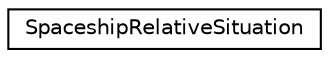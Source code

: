 digraph "Graphical Class Hierarchy"
{
  edge [fontname="Helvetica",fontsize="10",labelfontname="Helvetica",labelfontsize="10"];
  node [fontname="Helvetica",fontsize="10",shape=record];
  rankdir="LR";
  Node0 [label="SpaceshipRelativeSituation",height=0.2,width=0.4,color="black", fillcolor="white", style="filled",URL="$struct_spaceship_relative_situation.html"];
}
